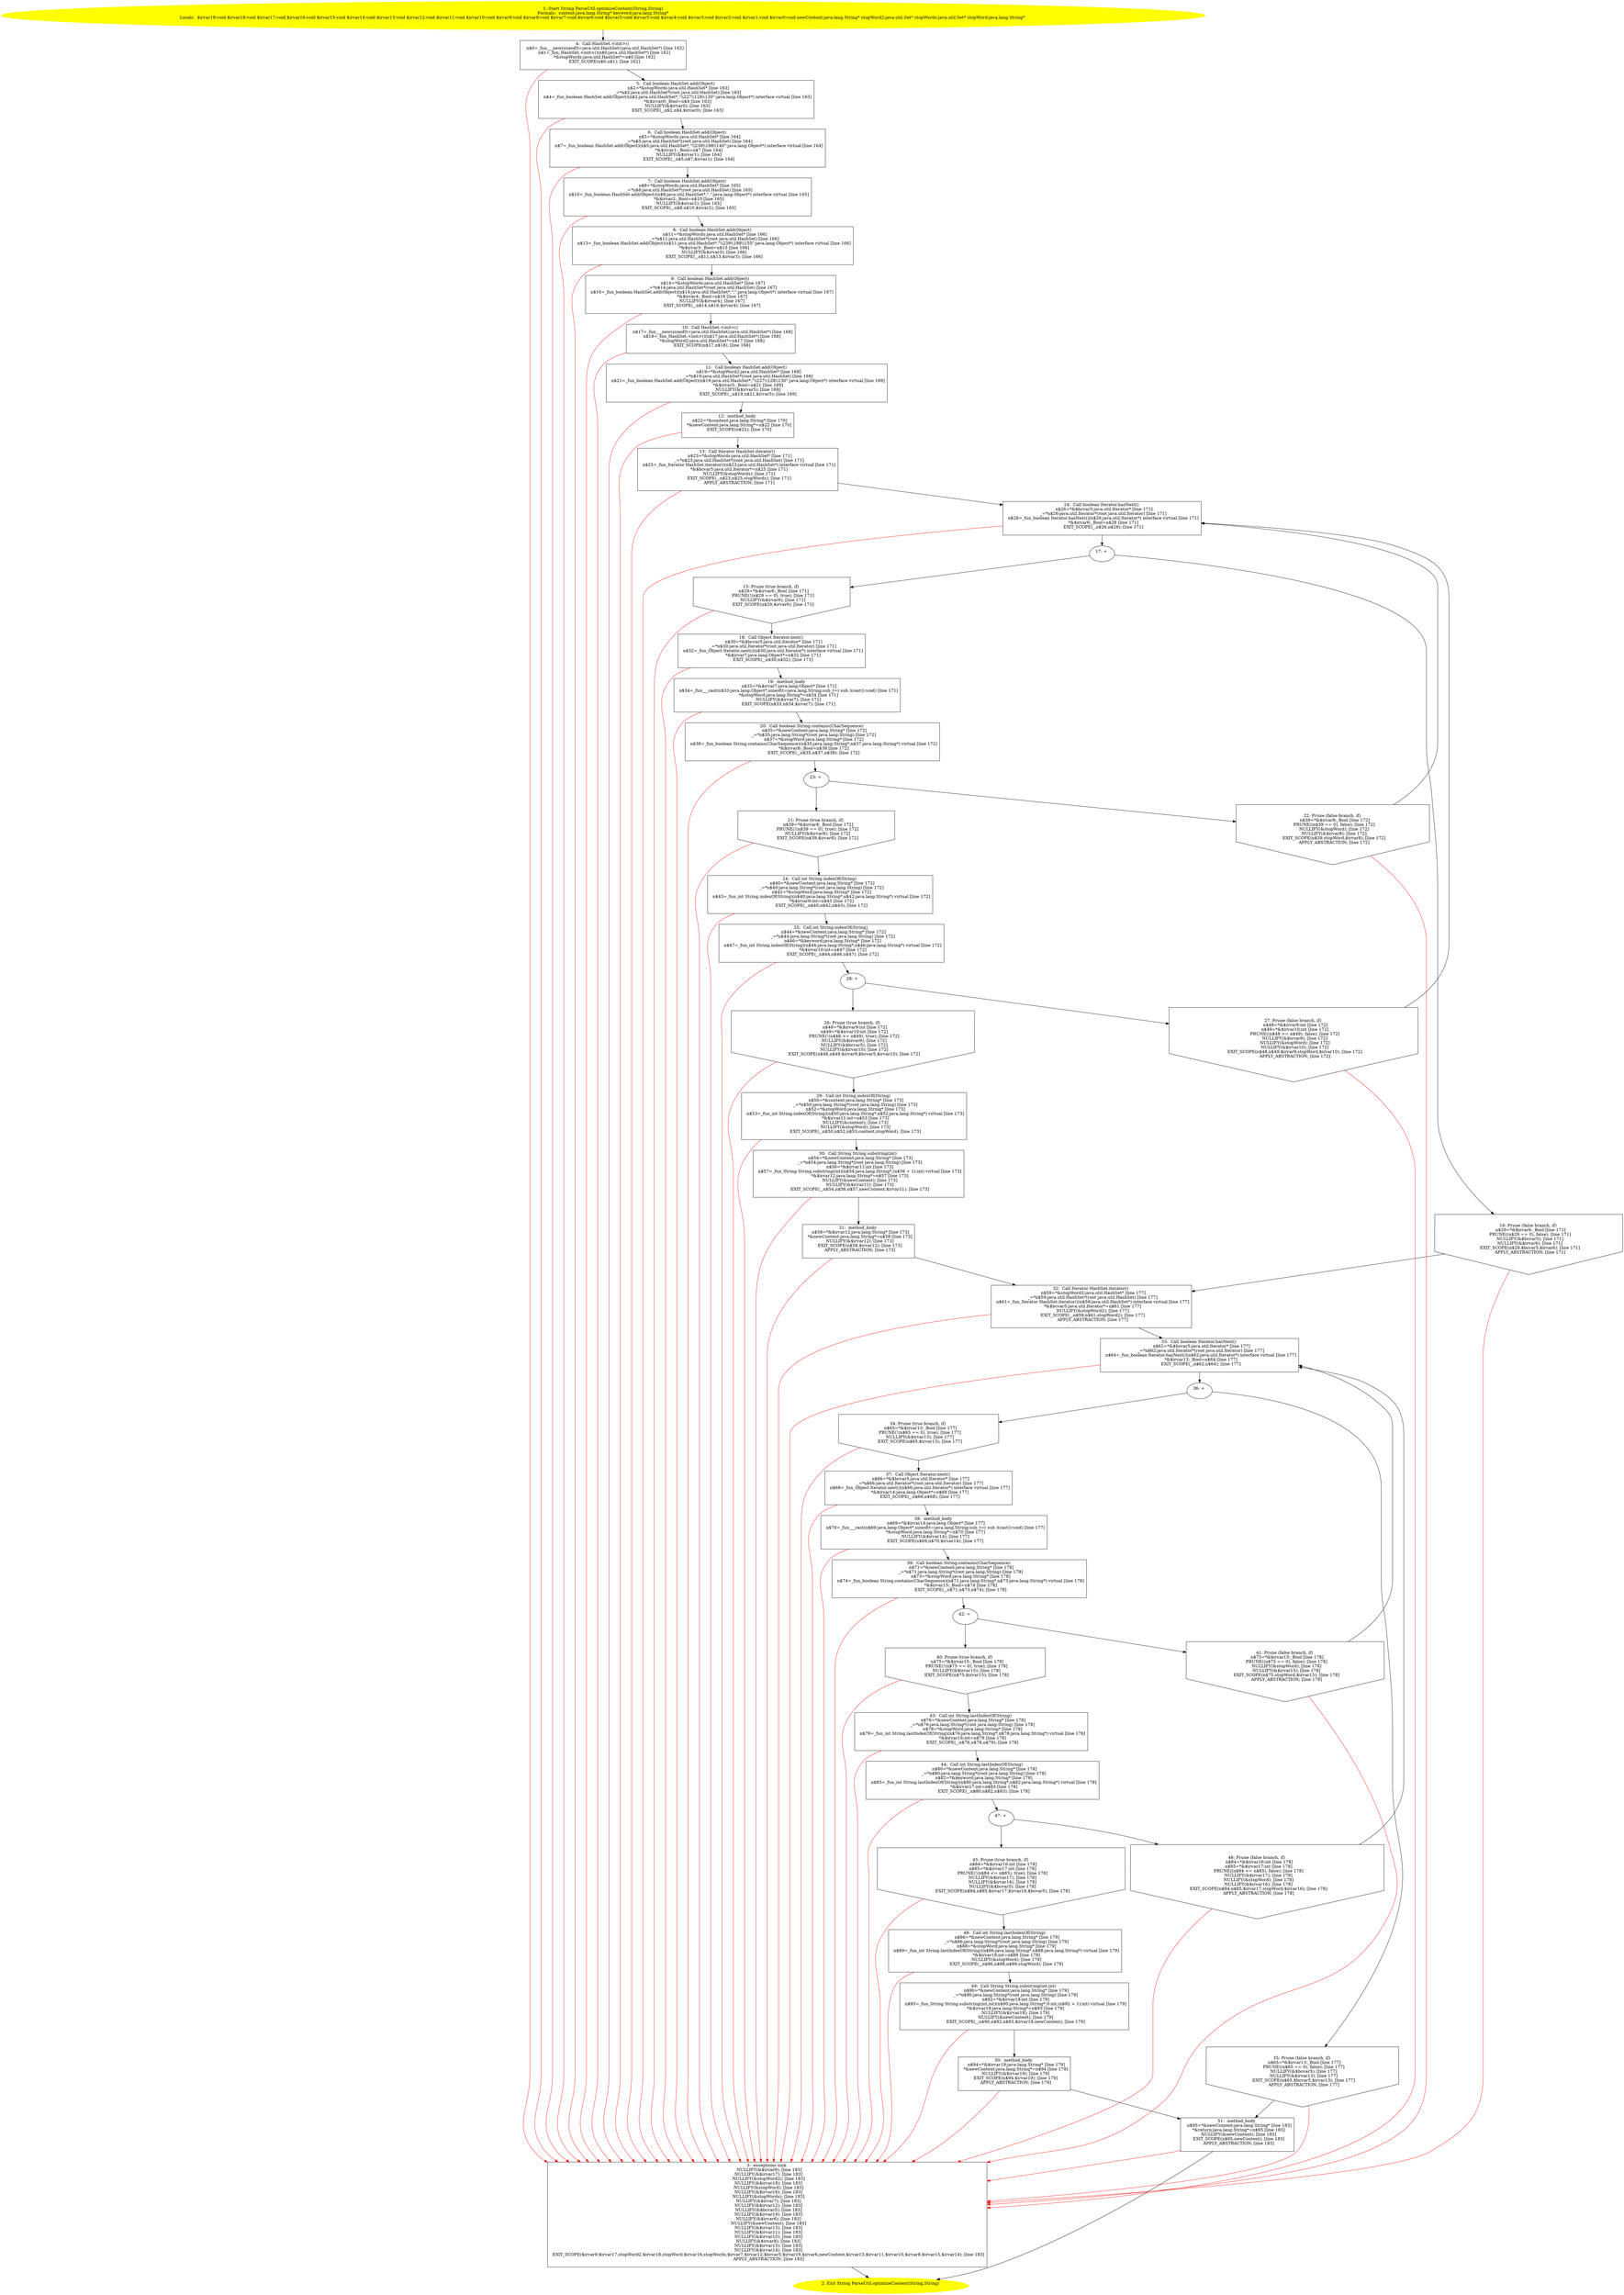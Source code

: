 /* @generated */
digraph cfg {
"com.zrlog.util.ParseUtil.optimizeContent(java.lang.String,java.lang.String):java.lang.String.0379da00813662a3a43291e4387e7b8e_1" [label="1: Start String ParseUtil.optimizeContent(String,String)\nFormals:  content:java.lang.String* keyword:java.lang.String*\nLocals:  $irvar19:void $irvar18:void $irvar17:void $irvar16:void $irvar15:void $irvar14:void $irvar13:void $irvar12:void $irvar11:void $irvar10:void $irvar9:void $irvar8:void $irvar7:void $irvar6:void $bcvar5:void $irvar5:void $irvar4:void $irvar3:void $irvar2:void $irvar1:void $irvar0:void newContent:java.lang.String* stopWord2:java.util.Set* stopWords:java.util.Set* stopWord:java.lang.String* \n  " color=yellow style=filled]
	

	 "com.zrlog.util.ParseUtil.optimizeContent(java.lang.String,java.lang.String):java.lang.String.0379da00813662a3a43291e4387e7b8e_1" -> "com.zrlog.util.ParseUtil.optimizeContent(java.lang.String,java.lang.String):java.lang.String.0379da00813662a3a43291e4387e7b8e_4" ;
"com.zrlog.util.ParseUtil.optimizeContent(java.lang.String,java.lang.String):java.lang.String.0379da00813662a3a43291e4387e7b8e_2" [label="2: Exit String ParseUtil.optimizeContent(String,String) \n  " color=yellow style=filled]
	

"com.zrlog.util.ParseUtil.optimizeContent(java.lang.String,java.lang.String):java.lang.String.0379da00813662a3a43291e4387e7b8e_3" [label="3:  exceptions sink \n   NULLIFY(&$irvar9); [line 183]\n  NULLIFY(&$irvar17); [line 183]\n  NULLIFY(&stopWord2); [line 183]\n  NULLIFY(&$irvar18); [line 183]\n  NULLIFY(&stopWord); [line 183]\n  NULLIFY(&$irvar16); [line 183]\n  NULLIFY(&stopWords); [line 183]\n  NULLIFY(&$irvar7); [line 183]\n  NULLIFY(&$irvar12); [line 183]\n  NULLIFY(&$bcvar5); [line 183]\n  NULLIFY(&$irvar19); [line 183]\n  NULLIFY(&$irvar6); [line 183]\n  NULLIFY(&newContent); [line 183]\n  NULLIFY(&$irvar13); [line 183]\n  NULLIFY(&$irvar11); [line 183]\n  NULLIFY(&$irvar10); [line 183]\n  NULLIFY(&$irvar8); [line 183]\n  NULLIFY(&$irvar15); [line 183]\n  NULLIFY(&$irvar14); [line 183]\n  EXIT_SCOPE($irvar9,$irvar17,stopWord2,$irvar18,stopWord,$irvar16,stopWords,$irvar7,$irvar12,$bcvar5,$irvar19,$irvar6,newContent,$irvar13,$irvar11,$irvar10,$irvar8,$irvar15,$irvar14); [line 183]\n  APPLY_ABSTRACTION; [line 183]\n " shape="box"]
	

	 "com.zrlog.util.ParseUtil.optimizeContent(java.lang.String,java.lang.String):java.lang.String.0379da00813662a3a43291e4387e7b8e_3" -> "com.zrlog.util.ParseUtil.optimizeContent(java.lang.String,java.lang.String):java.lang.String.0379da00813662a3a43291e4387e7b8e_2" ;
"com.zrlog.util.ParseUtil.optimizeContent(java.lang.String,java.lang.String):java.lang.String.0379da00813662a3a43291e4387e7b8e_4" [label="4:  Call HashSet.<init>() \n   n$0=_fun___new(sizeof(t=java.util.HashSet):java.util.HashSet*) [line 162]\n  n$1=_fun_HashSet.<init>()(n$0:java.util.HashSet*) [line 162]\n  *&stopWords:java.util.HashSet*=n$0 [line 162]\n  EXIT_SCOPE(n$0,n$1); [line 162]\n " shape="box"]
	

	 "com.zrlog.util.ParseUtil.optimizeContent(java.lang.String,java.lang.String):java.lang.String.0379da00813662a3a43291e4387e7b8e_4" -> "com.zrlog.util.ParseUtil.optimizeContent(java.lang.String,java.lang.String):java.lang.String.0379da00813662a3a43291e4387e7b8e_5" ;
	 "com.zrlog.util.ParseUtil.optimizeContent(java.lang.String,java.lang.String):java.lang.String.0379da00813662a3a43291e4387e7b8e_4" -> "com.zrlog.util.ParseUtil.optimizeContent(java.lang.String,java.lang.String):java.lang.String.0379da00813662a3a43291e4387e7b8e_3" [color="red" ];
"com.zrlog.util.ParseUtil.optimizeContent(java.lang.String,java.lang.String):java.lang.String.0379da00813662a3a43291e4387e7b8e_5" [label="5:  Call boolean HashSet.add(Object) \n   n$2=*&stopWords:java.util.HashSet* [line 163]\n  _=*n$2:java.util.HashSet*(root java.util.HashSet) [line 163]\n  n$4=_fun_boolean HashSet.add(Object)(n$2:java.util.HashSet*,\"\\\\227\\\\128\\\\130\":java.lang.Object*) interface virtual [line 163]\n  *&$irvar0:_Bool=n$4 [line 163]\n  NULLIFY(&$irvar0); [line 163]\n  EXIT_SCOPE(_,n$2,n$4,$irvar0); [line 163]\n " shape="box"]
	

	 "com.zrlog.util.ParseUtil.optimizeContent(java.lang.String,java.lang.String):java.lang.String.0379da00813662a3a43291e4387e7b8e_5" -> "com.zrlog.util.ParseUtil.optimizeContent(java.lang.String,java.lang.String):java.lang.String.0379da00813662a3a43291e4387e7b8e_6" ;
	 "com.zrlog.util.ParseUtil.optimizeContent(java.lang.String,java.lang.String):java.lang.String.0379da00813662a3a43291e4387e7b8e_5" -> "com.zrlog.util.ParseUtil.optimizeContent(java.lang.String,java.lang.String):java.lang.String.0379da00813662a3a43291e4387e7b8e_3" [color="red" ];
"com.zrlog.util.ParseUtil.optimizeContent(java.lang.String,java.lang.String):java.lang.String.0379da00813662a3a43291e4387e7b8e_6" [label="6:  Call boolean HashSet.add(Object) \n   n$5=*&stopWords:java.util.HashSet* [line 164]\n  _=*n$5:java.util.HashSet*(root java.util.HashSet) [line 164]\n  n$7=_fun_boolean HashSet.add(Object)(n$5:java.util.HashSet*,\"\\\\239\\\\188\\\\140\":java.lang.Object*) interface virtual [line 164]\n  *&$irvar1:_Bool=n$7 [line 164]\n  NULLIFY(&$irvar1); [line 164]\n  EXIT_SCOPE(_,n$5,n$7,$irvar1); [line 164]\n " shape="box"]
	

	 "com.zrlog.util.ParseUtil.optimizeContent(java.lang.String,java.lang.String):java.lang.String.0379da00813662a3a43291e4387e7b8e_6" -> "com.zrlog.util.ParseUtil.optimizeContent(java.lang.String,java.lang.String):java.lang.String.0379da00813662a3a43291e4387e7b8e_7" ;
	 "com.zrlog.util.ParseUtil.optimizeContent(java.lang.String,java.lang.String):java.lang.String.0379da00813662a3a43291e4387e7b8e_6" -> "com.zrlog.util.ParseUtil.optimizeContent(java.lang.String,java.lang.String):java.lang.String.0379da00813662a3a43291e4387e7b8e_3" [color="red" ];
"com.zrlog.util.ParseUtil.optimizeContent(java.lang.String,java.lang.String):java.lang.String.0379da00813662a3a43291e4387e7b8e_7" [label="7:  Call boolean HashSet.add(Object) \n   n$8=*&stopWords:java.util.HashSet* [line 165]\n  _=*n$8:java.util.HashSet*(root java.util.HashSet) [line 165]\n  n$10=_fun_boolean HashSet.add(Object)(n$8:java.util.HashSet*,\".\":java.lang.Object*) interface virtual [line 165]\n  *&$irvar2:_Bool=n$10 [line 165]\n  NULLIFY(&$irvar2); [line 165]\n  EXIT_SCOPE(_,n$8,n$10,$irvar2); [line 165]\n " shape="box"]
	

	 "com.zrlog.util.ParseUtil.optimizeContent(java.lang.String,java.lang.String):java.lang.String.0379da00813662a3a43291e4387e7b8e_7" -> "com.zrlog.util.ParseUtil.optimizeContent(java.lang.String,java.lang.String):java.lang.String.0379da00813662a3a43291e4387e7b8e_8" ;
	 "com.zrlog.util.ParseUtil.optimizeContent(java.lang.String,java.lang.String):java.lang.String.0379da00813662a3a43291e4387e7b8e_7" -> "com.zrlog.util.ParseUtil.optimizeContent(java.lang.String,java.lang.String):java.lang.String.0379da00813662a3a43291e4387e7b8e_3" [color="red" ];
"com.zrlog.util.ParseUtil.optimizeContent(java.lang.String,java.lang.String):java.lang.String.0379da00813662a3a43291e4387e7b8e_8" [label="8:  Call boolean HashSet.add(Object) \n   n$11=*&stopWords:java.util.HashSet* [line 166]\n  _=*n$11:java.util.HashSet*(root java.util.HashSet) [line 166]\n  n$13=_fun_boolean HashSet.add(Object)(n$11:java.util.HashSet*,\"\\\\239\\\\188\\\\155\":java.lang.Object*) interface virtual [line 166]\n  *&$irvar3:_Bool=n$13 [line 166]\n  NULLIFY(&$irvar3); [line 166]\n  EXIT_SCOPE(_,n$11,n$13,$irvar3); [line 166]\n " shape="box"]
	

	 "com.zrlog.util.ParseUtil.optimizeContent(java.lang.String,java.lang.String):java.lang.String.0379da00813662a3a43291e4387e7b8e_8" -> "com.zrlog.util.ParseUtil.optimizeContent(java.lang.String,java.lang.String):java.lang.String.0379da00813662a3a43291e4387e7b8e_9" ;
	 "com.zrlog.util.ParseUtil.optimizeContent(java.lang.String,java.lang.String):java.lang.String.0379da00813662a3a43291e4387e7b8e_8" -> "com.zrlog.util.ParseUtil.optimizeContent(java.lang.String,java.lang.String):java.lang.String.0379da00813662a3a43291e4387e7b8e_3" [color="red" ];
"com.zrlog.util.ParseUtil.optimizeContent(java.lang.String,java.lang.String):java.lang.String.0379da00813662a3a43291e4387e7b8e_9" [label="9:  Call boolean HashSet.add(Object) \n   n$14=*&stopWords:java.util.HashSet* [line 167]\n  _=*n$14:java.util.HashSet*(root java.util.HashSet) [line 167]\n  n$16=_fun_boolean HashSet.add(Object)(n$14:java.util.HashSet*,\";\":java.lang.Object*) interface virtual [line 167]\n  *&$irvar4:_Bool=n$16 [line 167]\n  NULLIFY(&$irvar4); [line 167]\n  EXIT_SCOPE(_,n$14,n$16,$irvar4); [line 167]\n " shape="box"]
	

	 "com.zrlog.util.ParseUtil.optimizeContent(java.lang.String,java.lang.String):java.lang.String.0379da00813662a3a43291e4387e7b8e_9" -> "com.zrlog.util.ParseUtil.optimizeContent(java.lang.String,java.lang.String):java.lang.String.0379da00813662a3a43291e4387e7b8e_10" ;
	 "com.zrlog.util.ParseUtil.optimizeContent(java.lang.String,java.lang.String):java.lang.String.0379da00813662a3a43291e4387e7b8e_9" -> "com.zrlog.util.ParseUtil.optimizeContent(java.lang.String,java.lang.String):java.lang.String.0379da00813662a3a43291e4387e7b8e_3" [color="red" ];
"com.zrlog.util.ParseUtil.optimizeContent(java.lang.String,java.lang.String):java.lang.String.0379da00813662a3a43291e4387e7b8e_10" [label="10:  Call HashSet.<init>() \n   n$17=_fun___new(sizeof(t=java.util.HashSet):java.util.HashSet*) [line 168]\n  n$18=_fun_HashSet.<init>()(n$17:java.util.HashSet*) [line 168]\n  *&stopWord2:java.util.HashSet*=n$17 [line 168]\n  EXIT_SCOPE(n$17,n$18); [line 168]\n " shape="box"]
	

	 "com.zrlog.util.ParseUtil.optimizeContent(java.lang.String,java.lang.String):java.lang.String.0379da00813662a3a43291e4387e7b8e_10" -> "com.zrlog.util.ParseUtil.optimizeContent(java.lang.String,java.lang.String):java.lang.String.0379da00813662a3a43291e4387e7b8e_11" ;
	 "com.zrlog.util.ParseUtil.optimizeContent(java.lang.String,java.lang.String):java.lang.String.0379da00813662a3a43291e4387e7b8e_10" -> "com.zrlog.util.ParseUtil.optimizeContent(java.lang.String,java.lang.String):java.lang.String.0379da00813662a3a43291e4387e7b8e_3" [color="red" ];
"com.zrlog.util.ParseUtil.optimizeContent(java.lang.String,java.lang.String):java.lang.String.0379da00813662a3a43291e4387e7b8e_11" [label="11:  Call boolean HashSet.add(Object) \n   n$19=*&stopWord2:java.util.HashSet* [line 169]\n  _=*n$19:java.util.HashSet*(root java.util.HashSet) [line 169]\n  n$21=_fun_boolean HashSet.add(Object)(n$19:java.util.HashSet*,\"\\\\227\\\\128\\\\130\":java.lang.Object*) interface virtual [line 169]\n  *&$irvar5:_Bool=n$21 [line 169]\n  NULLIFY(&$irvar5); [line 169]\n  EXIT_SCOPE(_,n$19,n$21,$irvar5); [line 169]\n " shape="box"]
	

	 "com.zrlog.util.ParseUtil.optimizeContent(java.lang.String,java.lang.String):java.lang.String.0379da00813662a3a43291e4387e7b8e_11" -> "com.zrlog.util.ParseUtil.optimizeContent(java.lang.String,java.lang.String):java.lang.String.0379da00813662a3a43291e4387e7b8e_12" ;
	 "com.zrlog.util.ParseUtil.optimizeContent(java.lang.String,java.lang.String):java.lang.String.0379da00813662a3a43291e4387e7b8e_11" -> "com.zrlog.util.ParseUtil.optimizeContent(java.lang.String,java.lang.String):java.lang.String.0379da00813662a3a43291e4387e7b8e_3" [color="red" ];
"com.zrlog.util.ParseUtil.optimizeContent(java.lang.String,java.lang.String):java.lang.String.0379da00813662a3a43291e4387e7b8e_12" [label="12:  method_body \n   n$22=*&content:java.lang.String* [line 170]\n  *&newContent:java.lang.String*=n$22 [line 170]\n  EXIT_SCOPE(n$22); [line 170]\n " shape="box"]
	

	 "com.zrlog.util.ParseUtil.optimizeContent(java.lang.String,java.lang.String):java.lang.String.0379da00813662a3a43291e4387e7b8e_12" -> "com.zrlog.util.ParseUtil.optimizeContent(java.lang.String,java.lang.String):java.lang.String.0379da00813662a3a43291e4387e7b8e_13" ;
	 "com.zrlog.util.ParseUtil.optimizeContent(java.lang.String,java.lang.String):java.lang.String.0379da00813662a3a43291e4387e7b8e_12" -> "com.zrlog.util.ParseUtil.optimizeContent(java.lang.String,java.lang.String):java.lang.String.0379da00813662a3a43291e4387e7b8e_3" [color="red" ];
"com.zrlog.util.ParseUtil.optimizeContent(java.lang.String,java.lang.String):java.lang.String.0379da00813662a3a43291e4387e7b8e_13" [label="13:  Call Iterator HashSet.iterator() \n   n$23=*&stopWords:java.util.HashSet* [line 171]\n  _=*n$23:java.util.HashSet*(root java.util.HashSet) [line 171]\n  n$25=_fun_Iterator HashSet.iterator()(n$23:java.util.HashSet*) interface virtual [line 171]\n  *&$bcvar5:java.util.Iterator*=n$25 [line 171]\n  NULLIFY(&stopWords); [line 171]\n  EXIT_SCOPE(_,n$23,n$25,stopWords); [line 171]\n  APPLY_ABSTRACTION; [line 171]\n " shape="box"]
	

	 "com.zrlog.util.ParseUtil.optimizeContent(java.lang.String,java.lang.String):java.lang.String.0379da00813662a3a43291e4387e7b8e_13" -> "com.zrlog.util.ParseUtil.optimizeContent(java.lang.String,java.lang.String):java.lang.String.0379da00813662a3a43291e4387e7b8e_14" ;
	 "com.zrlog.util.ParseUtil.optimizeContent(java.lang.String,java.lang.String):java.lang.String.0379da00813662a3a43291e4387e7b8e_13" -> "com.zrlog.util.ParseUtil.optimizeContent(java.lang.String,java.lang.String):java.lang.String.0379da00813662a3a43291e4387e7b8e_3" [color="red" ];
"com.zrlog.util.ParseUtil.optimizeContent(java.lang.String,java.lang.String):java.lang.String.0379da00813662a3a43291e4387e7b8e_14" [label="14:  Call boolean Iterator.hasNext() \n   n$26=*&$bcvar5:java.util.Iterator* [line 171]\n  _=*n$26:java.util.Iterator*(root java.util.Iterator) [line 171]\n  n$28=_fun_boolean Iterator.hasNext()(n$26:java.util.Iterator*) interface virtual [line 171]\n  *&$irvar6:_Bool=n$28 [line 171]\n  EXIT_SCOPE(_,n$26,n$28); [line 171]\n " shape="box"]
	

	 "com.zrlog.util.ParseUtil.optimizeContent(java.lang.String,java.lang.String):java.lang.String.0379da00813662a3a43291e4387e7b8e_14" -> "com.zrlog.util.ParseUtil.optimizeContent(java.lang.String,java.lang.String):java.lang.String.0379da00813662a3a43291e4387e7b8e_17" ;
	 "com.zrlog.util.ParseUtil.optimizeContent(java.lang.String,java.lang.String):java.lang.String.0379da00813662a3a43291e4387e7b8e_14" -> "com.zrlog.util.ParseUtil.optimizeContent(java.lang.String,java.lang.String):java.lang.String.0379da00813662a3a43291e4387e7b8e_3" [color="red" ];
"com.zrlog.util.ParseUtil.optimizeContent(java.lang.String,java.lang.String):java.lang.String.0379da00813662a3a43291e4387e7b8e_15" [label="15: Prune (true branch, if) \n   n$29=*&$irvar6:_Bool [line 171]\n  PRUNE(!(n$29 == 0), true); [line 171]\n  NULLIFY(&$irvar6); [line 171]\n  EXIT_SCOPE(n$29,$irvar6); [line 171]\n " shape="invhouse"]
	

	 "com.zrlog.util.ParseUtil.optimizeContent(java.lang.String,java.lang.String):java.lang.String.0379da00813662a3a43291e4387e7b8e_15" -> "com.zrlog.util.ParseUtil.optimizeContent(java.lang.String,java.lang.String):java.lang.String.0379da00813662a3a43291e4387e7b8e_18" ;
	 "com.zrlog.util.ParseUtil.optimizeContent(java.lang.String,java.lang.String):java.lang.String.0379da00813662a3a43291e4387e7b8e_15" -> "com.zrlog.util.ParseUtil.optimizeContent(java.lang.String,java.lang.String):java.lang.String.0379da00813662a3a43291e4387e7b8e_3" [color="red" ];
"com.zrlog.util.ParseUtil.optimizeContent(java.lang.String,java.lang.String):java.lang.String.0379da00813662a3a43291e4387e7b8e_16" [label="16: Prune (false branch, if) \n   n$29=*&$irvar6:_Bool [line 171]\n  PRUNE((n$29 == 0), false); [line 171]\n  NULLIFY(&$bcvar5); [line 171]\n  NULLIFY(&$irvar6); [line 171]\n  EXIT_SCOPE(n$29,$bcvar5,$irvar6); [line 171]\n  APPLY_ABSTRACTION; [line 171]\n " shape="invhouse"]
	

	 "com.zrlog.util.ParseUtil.optimizeContent(java.lang.String,java.lang.String):java.lang.String.0379da00813662a3a43291e4387e7b8e_16" -> "com.zrlog.util.ParseUtil.optimizeContent(java.lang.String,java.lang.String):java.lang.String.0379da00813662a3a43291e4387e7b8e_32" ;
	 "com.zrlog.util.ParseUtil.optimizeContent(java.lang.String,java.lang.String):java.lang.String.0379da00813662a3a43291e4387e7b8e_16" -> "com.zrlog.util.ParseUtil.optimizeContent(java.lang.String,java.lang.String):java.lang.String.0379da00813662a3a43291e4387e7b8e_3" [color="red" ];
"com.zrlog.util.ParseUtil.optimizeContent(java.lang.String,java.lang.String):java.lang.String.0379da00813662a3a43291e4387e7b8e_17" [label="17: + \n  " ]
	

	 "com.zrlog.util.ParseUtil.optimizeContent(java.lang.String,java.lang.String):java.lang.String.0379da00813662a3a43291e4387e7b8e_17" -> "com.zrlog.util.ParseUtil.optimizeContent(java.lang.String,java.lang.String):java.lang.String.0379da00813662a3a43291e4387e7b8e_15" ;
	 "com.zrlog.util.ParseUtil.optimizeContent(java.lang.String,java.lang.String):java.lang.String.0379da00813662a3a43291e4387e7b8e_17" -> "com.zrlog.util.ParseUtil.optimizeContent(java.lang.String,java.lang.String):java.lang.String.0379da00813662a3a43291e4387e7b8e_16" ;
"com.zrlog.util.ParseUtil.optimizeContent(java.lang.String,java.lang.String):java.lang.String.0379da00813662a3a43291e4387e7b8e_18" [label="18:  Call Object Iterator.next() \n   n$30=*&$bcvar5:java.util.Iterator* [line 171]\n  _=*n$30:java.util.Iterator*(root java.util.Iterator) [line 171]\n  n$32=_fun_Object Iterator.next()(n$30:java.util.Iterator*) interface virtual [line 171]\n  *&$irvar7:java.lang.Object*=n$32 [line 171]\n  EXIT_SCOPE(_,n$30,n$32); [line 171]\n " shape="box"]
	

	 "com.zrlog.util.ParseUtil.optimizeContent(java.lang.String,java.lang.String):java.lang.String.0379da00813662a3a43291e4387e7b8e_18" -> "com.zrlog.util.ParseUtil.optimizeContent(java.lang.String,java.lang.String):java.lang.String.0379da00813662a3a43291e4387e7b8e_19" ;
	 "com.zrlog.util.ParseUtil.optimizeContent(java.lang.String,java.lang.String):java.lang.String.0379da00813662a3a43291e4387e7b8e_18" -> "com.zrlog.util.ParseUtil.optimizeContent(java.lang.String,java.lang.String):java.lang.String.0379da00813662a3a43291e4387e7b8e_3" [color="red" ];
"com.zrlog.util.ParseUtil.optimizeContent(java.lang.String,java.lang.String):java.lang.String.0379da00813662a3a43291e4387e7b8e_19" [label="19:  method_body \n   n$33=*&$irvar7:java.lang.Object* [line 171]\n  n$34=_fun___cast(n$33:java.lang.Object*,sizeof(t=java.lang.String;sub_t=( sub )(cast)):void) [line 171]\n  *&stopWord:java.lang.String*=n$34 [line 171]\n  NULLIFY(&$irvar7); [line 171]\n  EXIT_SCOPE(n$33,n$34,$irvar7); [line 171]\n " shape="box"]
	

	 "com.zrlog.util.ParseUtil.optimizeContent(java.lang.String,java.lang.String):java.lang.String.0379da00813662a3a43291e4387e7b8e_19" -> "com.zrlog.util.ParseUtil.optimizeContent(java.lang.String,java.lang.String):java.lang.String.0379da00813662a3a43291e4387e7b8e_20" ;
	 "com.zrlog.util.ParseUtil.optimizeContent(java.lang.String,java.lang.String):java.lang.String.0379da00813662a3a43291e4387e7b8e_19" -> "com.zrlog.util.ParseUtil.optimizeContent(java.lang.String,java.lang.String):java.lang.String.0379da00813662a3a43291e4387e7b8e_3" [color="red" ];
"com.zrlog.util.ParseUtil.optimizeContent(java.lang.String,java.lang.String):java.lang.String.0379da00813662a3a43291e4387e7b8e_20" [label="20:  Call boolean String.contains(CharSequence) \n   n$35=*&newContent:java.lang.String* [line 172]\n  _=*n$35:java.lang.String*(root java.lang.String) [line 172]\n  n$37=*&stopWord:java.lang.String* [line 172]\n  n$38=_fun_boolean String.contains(CharSequence)(n$35:java.lang.String*,n$37:java.lang.String*) virtual [line 172]\n  *&$irvar8:_Bool=n$38 [line 172]\n  EXIT_SCOPE(_,n$35,n$37,n$38); [line 172]\n " shape="box"]
	

	 "com.zrlog.util.ParseUtil.optimizeContent(java.lang.String,java.lang.String):java.lang.String.0379da00813662a3a43291e4387e7b8e_20" -> "com.zrlog.util.ParseUtil.optimizeContent(java.lang.String,java.lang.String):java.lang.String.0379da00813662a3a43291e4387e7b8e_23" ;
	 "com.zrlog.util.ParseUtil.optimizeContent(java.lang.String,java.lang.String):java.lang.String.0379da00813662a3a43291e4387e7b8e_20" -> "com.zrlog.util.ParseUtil.optimizeContent(java.lang.String,java.lang.String):java.lang.String.0379da00813662a3a43291e4387e7b8e_3" [color="red" ];
"com.zrlog.util.ParseUtil.optimizeContent(java.lang.String,java.lang.String):java.lang.String.0379da00813662a3a43291e4387e7b8e_21" [label="21: Prune (true branch, if) \n   n$39=*&$irvar8:_Bool [line 172]\n  PRUNE(!(n$39 == 0), true); [line 172]\n  NULLIFY(&$irvar8); [line 172]\n  EXIT_SCOPE(n$39,$irvar8); [line 172]\n " shape="invhouse"]
	

	 "com.zrlog.util.ParseUtil.optimizeContent(java.lang.String,java.lang.String):java.lang.String.0379da00813662a3a43291e4387e7b8e_21" -> "com.zrlog.util.ParseUtil.optimizeContent(java.lang.String,java.lang.String):java.lang.String.0379da00813662a3a43291e4387e7b8e_24" ;
	 "com.zrlog.util.ParseUtil.optimizeContent(java.lang.String,java.lang.String):java.lang.String.0379da00813662a3a43291e4387e7b8e_21" -> "com.zrlog.util.ParseUtil.optimizeContent(java.lang.String,java.lang.String):java.lang.String.0379da00813662a3a43291e4387e7b8e_3" [color="red" ];
"com.zrlog.util.ParseUtil.optimizeContent(java.lang.String,java.lang.String):java.lang.String.0379da00813662a3a43291e4387e7b8e_22" [label="22: Prune (false branch, if) \n   n$39=*&$irvar8:_Bool [line 172]\n  PRUNE((n$39 == 0), false); [line 172]\n  NULLIFY(&stopWord); [line 172]\n  NULLIFY(&$irvar8); [line 172]\n  EXIT_SCOPE(n$39,stopWord,$irvar8); [line 172]\n  APPLY_ABSTRACTION; [line 172]\n " shape="invhouse"]
	

	 "com.zrlog.util.ParseUtil.optimizeContent(java.lang.String,java.lang.String):java.lang.String.0379da00813662a3a43291e4387e7b8e_22" -> "com.zrlog.util.ParseUtil.optimizeContent(java.lang.String,java.lang.String):java.lang.String.0379da00813662a3a43291e4387e7b8e_14" ;
	 "com.zrlog.util.ParseUtil.optimizeContent(java.lang.String,java.lang.String):java.lang.String.0379da00813662a3a43291e4387e7b8e_22" -> "com.zrlog.util.ParseUtil.optimizeContent(java.lang.String,java.lang.String):java.lang.String.0379da00813662a3a43291e4387e7b8e_3" [color="red" ];
"com.zrlog.util.ParseUtil.optimizeContent(java.lang.String,java.lang.String):java.lang.String.0379da00813662a3a43291e4387e7b8e_23" [label="23: + \n  " ]
	

	 "com.zrlog.util.ParseUtil.optimizeContent(java.lang.String,java.lang.String):java.lang.String.0379da00813662a3a43291e4387e7b8e_23" -> "com.zrlog.util.ParseUtil.optimizeContent(java.lang.String,java.lang.String):java.lang.String.0379da00813662a3a43291e4387e7b8e_21" ;
	 "com.zrlog.util.ParseUtil.optimizeContent(java.lang.String,java.lang.String):java.lang.String.0379da00813662a3a43291e4387e7b8e_23" -> "com.zrlog.util.ParseUtil.optimizeContent(java.lang.String,java.lang.String):java.lang.String.0379da00813662a3a43291e4387e7b8e_22" ;
"com.zrlog.util.ParseUtil.optimizeContent(java.lang.String,java.lang.String):java.lang.String.0379da00813662a3a43291e4387e7b8e_24" [label="24:  Call int String.indexOf(String) \n   n$40=*&newContent:java.lang.String* [line 172]\n  _=*n$40:java.lang.String*(root java.lang.String) [line 172]\n  n$42=*&stopWord:java.lang.String* [line 172]\n  n$43=_fun_int String.indexOf(String)(n$40:java.lang.String*,n$42:java.lang.String*) virtual [line 172]\n  *&$irvar9:int=n$43 [line 172]\n  EXIT_SCOPE(_,n$40,n$42,n$43); [line 172]\n " shape="box"]
	

	 "com.zrlog.util.ParseUtil.optimizeContent(java.lang.String,java.lang.String):java.lang.String.0379da00813662a3a43291e4387e7b8e_24" -> "com.zrlog.util.ParseUtil.optimizeContent(java.lang.String,java.lang.String):java.lang.String.0379da00813662a3a43291e4387e7b8e_25" ;
	 "com.zrlog.util.ParseUtil.optimizeContent(java.lang.String,java.lang.String):java.lang.String.0379da00813662a3a43291e4387e7b8e_24" -> "com.zrlog.util.ParseUtil.optimizeContent(java.lang.String,java.lang.String):java.lang.String.0379da00813662a3a43291e4387e7b8e_3" [color="red" ];
"com.zrlog.util.ParseUtil.optimizeContent(java.lang.String,java.lang.String):java.lang.String.0379da00813662a3a43291e4387e7b8e_25" [label="25:  Call int String.indexOf(String) \n   n$44=*&newContent:java.lang.String* [line 172]\n  _=*n$44:java.lang.String*(root java.lang.String) [line 172]\n  n$46=*&keyword:java.lang.String* [line 172]\n  n$47=_fun_int String.indexOf(String)(n$44:java.lang.String*,n$46:java.lang.String*) virtual [line 172]\n  *&$irvar10:int=n$47 [line 172]\n  EXIT_SCOPE(_,n$44,n$46,n$47); [line 172]\n " shape="box"]
	

	 "com.zrlog.util.ParseUtil.optimizeContent(java.lang.String,java.lang.String):java.lang.String.0379da00813662a3a43291e4387e7b8e_25" -> "com.zrlog.util.ParseUtil.optimizeContent(java.lang.String,java.lang.String):java.lang.String.0379da00813662a3a43291e4387e7b8e_28" ;
	 "com.zrlog.util.ParseUtil.optimizeContent(java.lang.String,java.lang.String):java.lang.String.0379da00813662a3a43291e4387e7b8e_25" -> "com.zrlog.util.ParseUtil.optimizeContent(java.lang.String,java.lang.String):java.lang.String.0379da00813662a3a43291e4387e7b8e_3" [color="red" ];
"com.zrlog.util.ParseUtil.optimizeContent(java.lang.String,java.lang.String):java.lang.String.0379da00813662a3a43291e4387e7b8e_26" [label="26: Prune (true branch, if) \n   n$48=*&$irvar9:int [line 172]\n  n$49=*&$irvar10:int [line 172]\n  PRUNE(!(n$48 >= n$49), true); [line 172]\n  NULLIFY(&$irvar9); [line 172]\n  NULLIFY(&$bcvar5); [line 172]\n  NULLIFY(&$irvar10); [line 172]\n  EXIT_SCOPE(n$48,n$49,$irvar9,$bcvar5,$irvar10); [line 172]\n " shape="invhouse"]
	

	 "com.zrlog.util.ParseUtil.optimizeContent(java.lang.String,java.lang.String):java.lang.String.0379da00813662a3a43291e4387e7b8e_26" -> "com.zrlog.util.ParseUtil.optimizeContent(java.lang.String,java.lang.String):java.lang.String.0379da00813662a3a43291e4387e7b8e_29" ;
	 "com.zrlog.util.ParseUtil.optimizeContent(java.lang.String,java.lang.String):java.lang.String.0379da00813662a3a43291e4387e7b8e_26" -> "com.zrlog.util.ParseUtil.optimizeContent(java.lang.String,java.lang.String):java.lang.String.0379da00813662a3a43291e4387e7b8e_3" [color="red" ];
"com.zrlog.util.ParseUtil.optimizeContent(java.lang.String,java.lang.String):java.lang.String.0379da00813662a3a43291e4387e7b8e_27" [label="27: Prune (false branch, if) \n   n$48=*&$irvar9:int [line 172]\n  n$49=*&$irvar10:int [line 172]\n  PRUNE((n$48 >= n$49), false); [line 172]\n  NULLIFY(&$irvar9); [line 172]\n  NULLIFY(&stopWord); [line 172]\n  NULLIFY(&$irvar10); [line 172]\n  EXIT_SCOPE(n$48,n$49,$irvar9,stopWord,$irvar10); [line 172]\n  APPLY_ABSTRACTION; [line 172]\n " shape="invhouse"]
	

	 "com.zrlog.util.ParseUtil.optimizeContent(java.lang.String,java.lang.String):java.lang.String.0379da00813662a3a43291e4387e7b8e_27" -> "com.zrlog.util.ParseUtil.optimizeContent(java.lang.String,java.lang.String):java.lang.String.0379da00813662a3a43291e4387e7b8e_14" ;
	 "com.zrlog.util.ParseUtil.optimizeContent(java.lang.String,java.lang.String):java.lang.String.0379da00813662a3a43291e4387e7b8e_27" -> "com.zrlog.util.ParseUtil.optimizeContent(java.lang.String,java.lang.String):java.lang.String.0379da00813662a3a43291e4387e7b8e_3" [color="red" ];
"com.zrlog.util.ParseUtil.optimizeContent(java.lang.String,java.lang.String):java.lang.String.0379da00813662a3a43291e4387e7b8e_28" [label="28: + \n  " ]
	

	 "com.zrlog.util.ParseUtil.optimizeContent(java.lang.String,java.lang.String):java.lang.String.0379da00813662a3a43291e4387e7b8e_28" -> "com.zrlog.util.ParseUtil.optimizeContent(java.lang.String,java.lang.String):java.lang.String.0379da00813662a3a43291e4387e7b8e_26" ;
	 "com.zrlog.util.ParseUtil.optimizeContent(java.lang.String,java.lang.String):java.lang.String.0379da00813662a3a43291e4387e7b8e_28" -> "com.zrlog.util.ParseUtil.optimizeContent(java.lang.String,java.lang.String):java.lang.String.0379da00813662a3a43291e4387e7b8e_27" ;
"com.zrlog.util.ParseUtil.optimizeContent(java.lang.String,java.lang.String):java.lang.String.0379da00813662a3a43291e4387e7b8e_29" [label="29:  Call int String.indexOf(String) \n   n$50=*&content:java.lang.String* [line 173]\n  _=*n$50:java.lang.String*(root java.lang.String) [line 173]\n  n$52=*&stopWord:java.lang.String* [line 173]\n  n$53=_fun_int String.indexOf(String)(n$50:java.lang.String*,n$52:java.lang.String*) virtual [line 173]\n  *&$irvar11:int=n$53 [line 173]\n  NULLIFY(&content); [line 173]\n  NULLIFY(&stopWord); [line 173]\n  EXIT_SCOPE(_,n$50,n$52,n$53,content,stopWord); [line 173]\n " shape="box"]
	

	 "com.zrlog.util.ParseUtil.optimizeContent(java.lang.String,java.lang.String):java.lang.String.0379da00813662a3a43291e4387e7b8e_29" -> "com.zrlog.util.ParseUtil.optimizeContent(java.lang.String,java.lang.String):java.lang.String.0379da00813662a3a43291e4387e7b8e_30" ;
	 "com.zrlog.util.ParseUtil.optimizeContent(java.lang.String,java.lang.String):java.lang.String.0379da00813662a3a43291e4387e7b8e_29" -> "com.zrlog.util.ParseUtil.optimizeContent(java.lang.String,java.lang.String):java.lang.String.0379da00813662a3a43291e4387e7b8e_3" [color="red" ];
"com.zrlog.util.ParseUtil.optimizeContent(java.lang.String,java.lang.String):java.lang.String.0379da00813662a3a43291e4387e7b8e_30" [label="30:  Call String String.substring(int) \n   n$54=*&newContent:java.lang.String* [line 173]\n  _=*n$54:java.lang.String*(root java.lang.String) [line 173]\n  n$56=*&$irvar11:int [line 173]\n  n$57=_fun_String String.substring(int)(n$54:java.lang.String*,(n$56 + 1):int) virtual [line 173]\n  *&$irvar12:java.lang.String*=n$57 [line 173]\n  NULLIFY(&newContent); [line 173]\n  NULLIFY(&$irvar11); [line 173]\n  EXIT_SCOPE(_,n$54,n$56,n$57,newContent,$irvar11); [line 173]\n " shape="box"]
	

	 "com.zrlog.util.ParseUtil.optimizeContent(java.lang.String,java.lang.String):java.lang.String.0379da00813662a3a43291e4387e7b8e_30" -> "com.zrlog.util.ParseUtil.optimizeContent(java.lang.String,java.lang.String):java.lang.String.0379da00813662a3a43291e4387e7b8e_31" ;
	 "com.zrlog.util.ParseUtil.optimizeContent(java.lang.String,java.lang.String):java.lang.String.0379da00813662a3a43291e4387e7b8e_30" -> "com.zrlog.util.ParseUtil.optimizeContent(java.lang.String,java.lang.String):java.lang.String.0379da00813662a3a43291e4387e7b8e_3" [color="red" ];
"com.zrlog.util.ParseUtil.optimizeContent(java.lang.String,java.lang.String):java.lang.String.0379da00813662a3a43291e4387e7b8e_31" [label="31:  method_body \n   n$58=*&$irvar12:java.lang.String* [line 173]\n  *&newContent:java.lang.String*=n$58 [line 173]\n  NULLIFY(&$irvar12); [line 173]\n  EXIT_SCOPE(n$58,$irvar12); [line 173]\n  APPLY_ABSTRACTION; [line 173]\n " shape="box"]
	

	 "com.zrlog.util.ParseUtil.optimizeContent(java.lang.String,java.lang.String):java.lang.String.0379da00813662a3a43291e4387e7b8e_31" -> "com.zrlog.util.ParseUtil.optimizeContent(java.lang.String,java.lang.String):java.lang.String.0379da00813662a3a43291e4387e7b8e_32" ;
	 "com.zrlog.util.ParseUtil.optimizeContent(java.lang.String,java.lang.String):java.lang.String.0379da00813662a3a43291e4387e7b8e_31" -> "com.zrlog.util.ParseUtil.optimizeContent(java.lang.String,java.lang.String):java.lang.String.0379da00813662a3a43291e4387e7b8e_3" [color="red" ];
"com.zrlog.util.ParseUtil.optimizeContent(java.lang.String,java.lang.String):java.lang.String.0379da00813662a3a43291e4387e7b8e_32" [label="32:  Call Iterator HashSet.iterator() \n   n$59=*&stopWord2:java.util.HashSet* [line 177]\n  _=*n$59:java.util.HashSet*(root java.util.HashSet) [line 177]\n  n$61=_fun_Iterator HashSet.iterator()(n$59:java.util.HashSet*) interface virtual [line 177]\n  *&$bcvar5:java.util.Iterator*=n$61 [line 177]\n  NULLIFY(&stopWord2); [line 177]\n  EXIT_SCOPE(_,n$59,n$61,stopWord2); [line 177]\n  APPLY_ABSTRACTION; [line 177]\n " shape="box"]
	

	 "com.zrlog.util.ParseUtil.optimizeContent(java.lang.String,java.lang.String):java.lang.String.0379da00813662a3a43291e4387e7b8e_32" -> "com.zrlog.util.ParseUtil.optimizeContent(java.lang.String,java.lang.String):java.lang.String.0379da00813662a3a43291e4387e7b8e_33" ;
	 "com.zrlog.util.ParseUtil.optimizeContent(java.lang.String,java.lang.String):java.lang.String.0379da00813662a3a43291e4387e7b8e_32" -> "com.zrlog.util.ParseUtil.optimizeContent(java.lang.String,java.lang.String):java.lang.String.0379da00813662a3a43291e4387e7b8e_3" [color="red" ];
"com.zrlog.util.ParseUtil.optimizeContent(java.lang.String,java.lang.String):java.lang.String.0379da00813662a3a43291e4387e7b8e_33" [label="33:  Call boolean Iterator.hasNext() \n   n$62=*&$bcvar5:java.util.Iterator* [line 177]\n  _=*n$62:java.util.Iterator*(root java.util.Iterator) [line 177]\n  n$64=_fun_boolean Iterator.hasNext()(n$62:java.util.Iterator*) interface virtual [line 177]\n  *&$irvar13:_Bool=n$64 [line 177]\n  EXIT_SCOPE(_,n$62,n$64); [line 177]\n " shape="box"]
	

	 "com.zrlog.util.ParseUtil.optimizeContent(java.lang.String,java.lang.String):java.lang.String.0379da00813662a3a43291e4387e7b8e_33" -> "com.zrlog.util.ParseUtil.optimizeContent(java.lang.String,java.lang.String):java.lang.String.0379da00813662a3a43291e4387e7b8e_36" ;
	 "com.zrlog.util.ParseUtil.optimizeContent(java.lang.String,java.lang.String):java.lang.String.0379da00813662a3a43291e4387e7b8e_33" -> "com.zrlog.util.ParseUtil.optimizeContent(java.lang.String,java.lang.String):java.lang.String.0379da00813662a3a43291e4387e7b8e_3" [color="red" ];
"com.zrlog.util.ParseUtil.optimizeContent(java.lang.String,java.lang.String):java.lang.String.0379da00813662a3a43291e4387e7b8e_34" [label="34: Prune (true branch, if) \n   n$65=*&$irvar13:_Bool [line 177]\n  PRUNE(!(n$65 == 0), true); [line 177]\n  NULLIFY(&$irvar13); [line 177]\n  EXIT_SCOPE(n$65,$irvar13); [line 177]\n " shape="invhouse"]
	

	 "com.zrlog.util.ParseUtil.optimizeContent(java.lang.String,java.lang.String):java.lang.String.0379da00813662a3a43291e4387e7b8e_34" -> "com.zrlog.util.ParseUtil.optimizeContent(java.lang.String,java.lang.String):java.lang.String.0379da00813662a3a43291e4387e7b8e_37" ;
	 "com.zrlog.util.ParseUtil.optimizeContent(java.lang.String,java.lang.String):java.lang.String.0379da00813662a3a43291e4387e7b8e_34" -> "com.zrlog.util.ParseUtil.optimizeContent(java.lang.String,java.lang.String):java.lang.String.0379da00813662a3a43291e4387e7b8e_3" [color="red" ];
"com.zrlog.util.ParseUtil.optimizeContent(java.lang.String,java.lang.String):java.lang.String.0379da00813662a3a43291e4387e7b8e_35" [label="35: Prune (false branch, if) \n   n$65=*&$irvar13:_Bool [line 177]\n  PRUNE((n$65 == 0), false); [line 177]\n  NULLIFY(&$bcvar5); [line 177]\n  NULLIFY(&$irvar13); [line 177]\n  EXIT_SCOPE(n$65,$bcvar5,$irvar13); [line 177]\n  APPLY_ABSTRACTION; [line 177]\n " shape="invhouse"]
	

	 "com.zrlog.util.ParseUtil.optimizeContent(java.lang.String,java.lang.String):java.lang.String.0379da00813662a3a43291e4387e7b8e_35" -> "com.zrlog.util.ParseUtil.optimizeContent(java.lang.String,java.lang.String):java.lang.String.0379da00813662a3a43291e4387e7b8e_51" ;
	 "com.zrlog.util.ParseUtil.optimizeContent(java.lang.String,java.lang.String):java.lang.String.0379da00813662a3a43291e4387e7b8e_35" -> "com.zrlog.util.ParseUtil.optimizeContent(java.lang.String,java.lang.String):java.lang.String.0379da00813662a3a43291e4387e7b8e_3" [color="red" ];
"com.zrlog.util.ParseUtil.optimizeContent(java.lang.String,java.lang.String):java.lang.String.0379da00813662a3a43291e4387e7b8e_36" [label="36: + \n  " ]
	

	 "com.zrlog.util.ParseUtil.optimizeContent(java.lang.String,java.lang.String):java.lang.String.0379da00813662a3a43291e4387e7b8e_36" -> "com.zrlog.util.ParseUtil.optimizeContent(java.lang.String,java.lang.String):java.lang.String.0379da00813662a3a43291e4387e7b8e_34" ;
	 "com.zrlog.util.ParseUtil.optimizeContent(java.lang.String,java.lang.String):java.lang.String.0379da00813662a3a43291e4387e7b8e_36" -> "com.zrlog.util.ParseUtil.optimizeContent(java.lang.String,java.lang.String):java.lang.String.0379da00813662a3a43291e4387e7b8e_35" ;
"com.zrlog.util.ParseUtil.optimizeContent(java.lang.String,java.lang.String):java.lang.String.0379da00813662a3a43291e4387e7b8e_37" [label="37:  Call Object Iterator.next() \n   n$66=*&$bcvar5:java.util.Iterator* [line 177]\n  _=*n$66:java.util.Iterator*(root java.util.Iterator) [line 177]\n  n$68=_fun_Object Iterator.next()(n$66:java.util.Iterator*) interface virtual [line 177]\n  *&$irvar14:java.lang.Object*=n$68 [line 177]\n  EXIT_SCOPE(_,n$66,n$68); [line 177]\n " shape="box"]
	

	 "com.zrlog.util.ParseUtil.optimizeContent(java.lang.String,java.lang.String):java.lang.String.0379da00813662a3a43291e4387e7b8e_37" -> "com.zrlog.util.ParseUtil.optimizeContent(java.lang.String,java.lang.String):java.lang.String.0379da00813662a3a43291e4387e7b8e_38" ;
	 "com.zrlog.util.ParseUtil.optimizeContent(java.lang.String,java.lang.String):java.lang.String.0379da00813662a3a43291e4387e7b8e_37" -> "com.zrlog.util.ParseUtil.optimizeContent(java.lang.String,java.lang.String):java.lang.String.0379da00813662a3a43291e4387e7b8e_3" [color="red" ];
"com.zrlog.util.ParseUtil.optimizeContent(java.lang.String,java.lang.String):java.lang.String.0379da00813662a3a43291e4387e7b8e_38" [label="38:  method_body \n   n$69=*&$irvar14:java.lang.Object* [line 177]\n  n$70=_fun___cast(n$69:java.lang.Object*,sizeof(t=java.lang.String;sub_t=( sub )(cast)):void) [line 177]\n  *&stopWord:java.lang.String*=n$70 [line 177]\n  NULLIFY(&$irvar14); [line 177]\n  EXIT_SCOPE(n$69,n$70,$irvar14); [line 177]\n " shape="box"]
	

	 "com.zrlog.util.ParseUtil.optimizeContent(java.lang.String,java.lang.String):java.lang.String.0379da00813662a3a43291e4387e7b8e_38" -> "com.zrlog.util.ParseUtil.optimizeContent(java.lang.String,java.lang.String):java.lang.String.0379da00813662a3a43291e4387e7b8e_39" ;
	 "com.zrlog.util.ParseUtil.optimizeContent(java.lang.String,java.lang.String):java.lang.String.0379da00813662a3a43291e4387e7b8e_38" -> "com.zrlog.util.ParseUtil.optimizeContent(java.lang.String,java.lang.String):java.lang.String.0379da00813662a3a43291e4387e7b8e_3" [color="red" ];
"com.zrlog.util.ParseUtil.optimizeContent(java.lang.String,java.lang.String):java.lang.String.0379da00813662a3a43291e4387e7b8e_39" [label="39:  Call boolean String.contains(CharSequence) \n   n$71=*&newContent:java.lang.String* [line 178]\n  _=*n$71:java.lang.String*(root java.lang.String) [line 178]\n  n$73=*&stopWord:java.lang.String* [line 178]\n  n$74=_fun_boolean String.contains(CharSequence)(n$71:java.lang.String*,n$73:java.lang.String*) virtual [line 178]\n  *&$irvar15:_Bool=n$74 [line 178]\n  EXIT_SCOPE(_,n$71,n$73,n$74); [line 178]\n " shape="box"]
	

	 "com.zrlog.util.ParseUtil.optimizeContent(java.lang.String,java.lang.String):java.lang.String.0379da00813662a3a43291e4387e7b8e_39" -> "com.zrlog.util.ParseUtil.optimizeContent(java.lang.String,java.lang.String):java.lang.String.0379da00813662a3a43291e4387e7b8e_42" ;
	 "com.zrlog.util.ParseUtil.optimizeContent(java.lang.String,java.lang.String):java.lang.String.0379da00813662a3a43291e4387e7b8e_39" -> "com.zrlog.util.ParseUtil.optimizeContent(java.lang.String,java.lang.String):java.lang.String.0379da00813662a3a43291e4387e7b8e_3" [color="red" ];
"com.zrlog.util.ParseUtil.optimizeContent(java.lang.String,java.lang.String):java.lang.String.0379da00813662a3a43291e4387e7b8e_40" [label="40: Prune (true branch, if) \n   n$75=*&$irvar15:_Bool [line 178]\n  PRUNE(!(n$75 == 0), true); [line 178]\n  NULLIFY(&$irvar15); [line 178]\n  EXIT_SCOPE(n$75,$irvar15); [line 178]\n " shape="invhouse"]
	

	 "com.zrlog.util.ParseUtil.optimizeContent(java.lang.String,java.lang.String):java.lang.String.0379da00813662a3a43291e4387e7b8e_40" -> "com.zrlog.util.ParseUtil.optimizeContent(java.lang.String,java.lang.String):java.lang.String.0379da00813662a3a43291e4387e7b8e_43" ;
	 "com.zrlog.util.ParseUtil.optimizeContent(java.lang.String,java.lang.String):java.lang.String.0379da00813662a3a43291e4387e7b8e_40" -> "com.zrlog.util.ParseUtil.optimizeContent(java.lang.String,java.lang.String):java.lang.String.0379da00813662a3a43291e4387e7b8e_3" [color="red" ];
"com.zrlog.util.ParseUtil.optimizeContent(java.lang.String,java.lang.String):java.lang.String.0379da00813662a3a43291e4387e7b8e_41" [label="41: Prune (false branch, if) \n   n$75=*&$irvar15:_Bool [line 178]\n  PRUNE((n$75 == 0), false); [line 178]\n  NULLIFY(&stopWord); [line 178]\n  NULLIFY(&$irvar15); [line 178]\n  EXIT_SCOPE(n$75,stopWord,$irvar15); [line 178]\n  APPLY_ABSTRACTION; [line 178]\n " shape="invhouse"]
	

	 "com.zrlog.util.ParseUtil.optimizeContent(java.lang.String,java.lang.String):java.lang.String.0379da00813662a3a43291e4387e7b8e_41" -> "com.zrlog.util.ParseUtil.optimizeContent(java.lang.String,java.lang.String):java.lang.String.0379da00813662a3a43291e4387e7b8e_33" ;
	 "com.zrlog.util.ParseUtil.optimizeContent(java.lang.String,java.lang.String):java.lang.String.0379da00813662a3a43291e4387e7b8e_41" -> "com.zrlog.util.ParseUtil.optimizeContent(java.lang.String,java.lang.String):java.lang.String.0379da00813662a3a43291e4387e7b8e_3" [color="red" ];
"com.zrlog.util.ParseUtil.optimizeContent(java.lang.String,java.lang.String):java.lang.String.0379da00813662a3a43291e4387e7b8e_42" [label="42: + \n  " ]
	

	 "com.zrlog.util.ParseUtil.optimizeContent(java.lang.String,java.lang.String):java.lang.String.0379da00813662a3a43291e4387e7b8e_42" -> "com.zrlog.util.ParseUtil.optimizeContent(java.lang.String,java.lang.String):java.lang.String.0379da00813662a3a43291e4387e7b8e_40" ;
	 "com.zrlog.util.ParseUtil.optimizeContent(java.lang.String,java.lang.String):java.lang.String.0379da00813662a3a43291e4387e7b8e_42" -> "com.zrlog.util.ParseUtil.optimizeContent(java.lang.String,java.lang.String):java.lang.String.0379da00813662a3a43291e4387e7b8e_41" ;
"com.zrlog.util.ParseUtil.optimizeContent(java.lang.String,java.lang.String):java.lang.String.0379da00813662a3a43291e4387e7b8e_43" [label="43:  Call int String.lastIndexOf(String) \n   n$76=*&newContent:java.lang.String* [line 178]\n  _=*n$76:java.lang.String*(root java.lang.String) [line 178]\n  n$78=*&stopWord:java.lang.String* [line 178]\n  n$79=_fun_int String.lastIndexOf(String)(n$76:java.lang.String*,n$78:java.lang.String*) virtual [line 178]\n  *&$irvar16:int=n$79 [line 178]\n  EXIT_SCOPE(_,n$76,n$78,n$79); [line 178]\n " shape="box"]
	

	 "com.zrlog.util.ParseUtil.optimizeContent(java.lang.String,java.lang.String):java.lang.String.0379da00813662a3a43291e4387e7b8e_43" -> "com.zrlog.util.ParseUtil.optimizeContent(java.lang.String,java.lang.String):java.lang.String.0379da00813662a3a43291e4387e7b8e_44" ;
	 "com.zrlog.util.ParseUtil.optimizeContent(java.lang.String,java.lang.String):java.lang.String.0379da00813662a3a43291e4387e7b8e_43" -> "com.zrlog.util.ParseUtil.optimizeContent(java.lang.String,java.lang.String):java.lang.String.0379da00813662a3a43291e4387e7b8e_3" [color="red" ];
"com.zrlog.util.ParseUtil.optimizeContent(java.lang.String,java.lang.String):java.lang.String.0379da00813662a3a43291e4387e7b8e_44" [label="44:  Call int String.lastIndexOf(String) \n   n$80=*&newContent:java.lang.String* [line 178]\n  _=*n$80:java.lang.String*(root java.lang.String) [line 178]\n  n$82=*&keyword:java.lang.String* [line 178]\n  n$83=_fun_int String.lastIndexOf(String)(n$80:java.lang.String*,n$82:java.lang.String*) virtual [line 178]\n  *&$irvar17:int=n$83 [line 178]\n  EXIT_SCOPE(_,n$80,n$82,n$83); [line 178]\n " shape="box"]
	

	 "com.zrlog.util.ParseUtil.optimizeContent(java.lang.String,java.lang.String):java.lang.String.0379da00813662a3a43291e4387e7b8e_44" -> "com.zrlog.util.ParseUtil.optimizeContent(java.lang.String,java.lang.String):java.lang.String.0379da00813662a3a43291e4387e7b8e_47" ;
	 "com.zrlog.util.ParseUtil.optimizeContent(java.lang.String,java.lang.String):java.lang.String.0379da00813662a3a43291e4387e7b8e_44" -> "com.zrlog.util.ParseUtil.optimizeContent(java.lang.String,java.lang.String):java.lang.String.0379da00813662a3a43291e4387e7b8e_3" [color="red" ];
"com.zrlog.util.ParseUtil.optimizeContent(java.lang.String,java.lang.String):java.lang.String.0379da00813662a3a43291e4387e7b8e_45" [label="45: Prune (true branch, if) \n   n$84=*&$irvar16:int [line 178]\n  n$85=*&$irvar17:int [line 178]\n  PRUNE(!(n$84 <= n$85), true); [line 178]\n  NULLIFY(&$irvar17); [line 178]\n  NULLIFY(&$irvar16); [line 178]\n  NULLIFY(&$bcvar5); [line 178]\n  EXIT_SCOPE(n$84,n$85,$irvar17,$irvar16,$bcvar5); [line 178]\n " shape="invhouse"]
	

	 "com.zrlog.util.ParseUtil.optimizeContent(java.lang.String,java.lang.String):java.lang.String.0379da00813662a3a43291e4387e7b8e_45" -> "com.zrlog.util.ParseUtil.optimizeContent(java.lang.String,java.lang.String):java.lang.String.0379da00813662a3a43291e4387e7b8e_48" ;
	 "com.zrlog.util.ParseUtil.optimizeContent(java.lang.String,java.lang.String):java.lang.String.0379da00813662a3a43291e4387e7b8e_45" -> "com.zrlog.util.ParseUtil.optimizeContent(java.lang.String,java.lang.String):java.lang.String.0379da00813662a3a43291e4387e7b8e_3" [color="red" ];
"com.zrlog.util.ParseUtil.optimizeContent(java.lang.String,java.lang.String):java.lang.String.0379da00813662a3a43291e4387e7b8e_46" [label="46: Prune (false branch, if) \n   n$84=*&$irvar16:int [line 178]\n  n$85=*&$irvar17:int [line 178]\n  PRUNE((n$84 <= n$85), false); [line 178]\n  NULLIFY(&$irvar17); [line 178]\n  NULLIFY(&stopWord); [line 178]\n  NULLIFY(&$irvar16); [line 178]\n  EXIT_SCOPE(n$84,n$85,$irvar17,stopWord,$irvar16); [line 178]\n  APPLY_ABSTRACTION; [line 178]\n " shape="invhouse"]
	

	 "com.zrlog.util.ParseUtil.optimizeContent(java.lang.String,java.lang.String):java.lang.String.0379da00813662a3a43291e4387e7b8e_46" -> "com.zrlog.util.ParseUtil.optimizeContent(java.lang.String,java.lang.String):java.lang.String.0379da00813662a3a43291e4387e7b8e_33" ;
	 "com.zrlog.util.ParseUtil.optimizeContent(java.lang.String,java.lang.String):java.lang.String.0379da00813662a3a43291e4387e7b8e_46" -> "com.zrlog.util.ParseUtil.optimizeContent(java.lang.String,java.lang.String):java.lang.String.0379da00813662a3a43291e4387e7b8e_3" [color="red" ];
"com.zrlog.util.ParseUtil.optimizeContent(java.lang.String,java.lang.String):java.lang.String.0379da00813662a3a43291e4387e7b8e_47" [label="47: + \n  " ]
	

	 "com.zrlog.util.ParseUtil.optimizeContent(java.lang.String,java.lang.String):java.lang.String.0379da00813662a3a43291e4387e7b8e_47" -> "com.zrlog.util.ParseUtil.optimizeContent(java.lang.String,java.lang.String):java.lang.String.0379da00813662a3a43291e4387e7b8e_45" ;
	 "com.zrlog.util.ParseUtil.optimizeContent(java.lang.String,java.lang.String):java.lang.String.0379da00813662a3a43291e4387e7b8e_47" -> "com.zrlog.util.ParseUtil.optimizeContent(java.lang.String,java.lang.String):java.lang.String.0379da00813662a3a43291e4387e7b8e_46" ;
"com.zrlog.util.ParseUtil.optimizeContent(java.lang.String,java.lang.String):java.lang.String.0379da00813662a3a43291e4387e7b8e_48" [label="48:  Call int String.lastIndexOf(String) \n   n$86=*&newContent:java.lang.String* [line 179]\n  _=*n$86:java.lang.String*(root java.lang.String) [line 179]\n  n$88=*&stopWord:java.lang.String* [line 179]\n  n$89=_fun_int String.lastIndexOf(String)(n$86:java.lang.String*,n$88:java.lang.String*) virtual [line 179]\n  *&$irvar18:int=n$89 [line 179]\n  NULLIFY(&stopWord); [line 179]\n  EXIT_SCOPE(_,n$86,n$88,n$89,stopWord); [line 179]\n " shape="box"]
	

	 "com.zrlog.util.ParseUtil.optimizeContent(java.lang.String,java.lang.String):java.lang.String.0379da00813662a3a43291e4387e7b8e_48" -> "com.zrlog.util.ParseUtil.optimizeContent(java.lang.String,java.lang.String):java.lang.String.0379da00813662a3a43291e4387e7b8e_49" ;
	 "com.zrlog.util.ParseUtil.optimizeContent(java.lang.String,java.lang.String):java.lang.String.0379da00813662a3a43291e4387e7b8e_48" -> "com.zrlog.util.ParseUtil.optimizeContent(java.lang.String,java.lang.String):java.lang.String.0379da00813662a3a43291e4387e7b8e_3" [color="red" ];
"com.zrlog.util.ParseUtil.optimizeContent(java.lang.String,java.lang.String):java.lang.String.0379da00813662a3a43291e4387e7b8e_49" [label="49:  Call String String.substring(int,int) \n   n$90=*&newContent:java.lang.String* [line 179]\n  _=*n$90:java.lang.String*(root java.lang.String) [line 179]\n  n$92=*&$irvar18:int [line 179]\n  n$93=_fun_String String.substring(int,int)(n$90:java.lang.String*,0:int,(n$92 + 1):int) virtual [line 179]\n  *&$irvar19:java.lang.String*=n$93 [line 179]\n  NULLIFY(&$irvar18); [line 179]\n  NULLIFY(&newContent); [line 179]\n  EXIT_SCOPE(_,n$90,n$92,n$93,$irvar18,newContent); [line 179]\n " shape="box"]
	

	 "com.zrlog.util.ParseUtil.optimizeContent(java.lang.String,java.lang.String):java.lang.String.0379da00813662a3a43291e4387e7b8e_49" -> "com.zrlog.util.ParseUtil.optimizeContent(java.lang.String,java.lang.String):java.lang.String.0379da00813662a3a43291e4387e7b8e_50" ;
	 "com.zrlog.util.ParseUtil.optimizeContent(java.lang.String,java.lang.String):java.lang.String.0379da00813662a3a43291e4387e7b8e_49" -> "com.zrlog.util.ParseUtil.optimizeContent(java.lang.String,java.lang.String):java.lang.String.0379da00813662a3a43291e4387e7b8e_3" [color="red" ];
"com.zrlog.util.ParseUtil.optimizeContent(java.lang.String,java.lang.String):java.lang.String.0379da00813662a3a43291e4387e7b8e_50" [label="50:  method_body \n   n$94=*&$irvar19:java.lang.String* [line 179]\n  *&newContent:java.lang.String*=n$94 [line 179]\n  NULLIFY(&$irvar19); [line 179]\n  EXIT_SCOPE(n$94,$irvar19); [line 179]\n  APPLY_ABSTRACTION; [line 179]\n " shape="box"]
	

	 "com.zrlog.util.ParseUtil.optimizeContent(java.lang.String,java.lang.String):java.lang.String.0379da00813662a3a43291e4387e7b8e_50" -> "com.zrlog.util.ParseUtil.optimizeContent(java.lang.String,java.lang.String):java.lang.String.0379da00813662a3a43291e4387e7b8e_51" ;
	 "com.zrlog.util.ParseUtil.optimizeContent(java.lang.String,java.lang.String):java.lang.String.0379da00813662a3a43291e4387e7b8e_50" -> "com.zrlog.util.ParseUtil.optimizeContent(java.lang.String,java.lang.String):java.lang.String.0379da00813662a3a43291e4387e7b8e_3" [color="red" ];
"com.zrlog.util.ParseUtil.optimizeContent(java.lang.String,java.lang.String):java.lang.String.0379da00813662a3a43291e4387e7b8e_51" [label="51:  method_body \n   n$95=*&newContent:java.lang.String* [line 183]\n  *&return:java.lang.String*=n$95 [line 183]\n  NULLIFY(&newContent); [line 183]\n  EXIT_SCOPE(n$95,newContent); [line 183]\n  APPLY_ABSTRACTION; [line 183]\n " shape="box"]
	

	 "com.zrlog.util.ParseUtil.optimizeContent(java.lang.String,java.lang.String):java.lang.String.0379da00813662a3a43291e4387e7b8e_51" -> "com.zrlog.util.ParseUtil.optimizeContent(java.lang.String,java.lang.String):java.lang.String.0379da00813662a3a43291e4387e7b8e_2" ;
	 "com.zrlog.util.ParseUtil.optimizeContent(java.lang.String,java.lang.String):java.lang.String.0379da00813662a3a43291e4387e7b8e_51" -> "com.zrlog.util.ParseUtil.optimizeContent(java.lang.String,java.lang.String):java.lang.String.0379da00813662a3a43291e4387e7b8e_3" [color="red" ];
}
